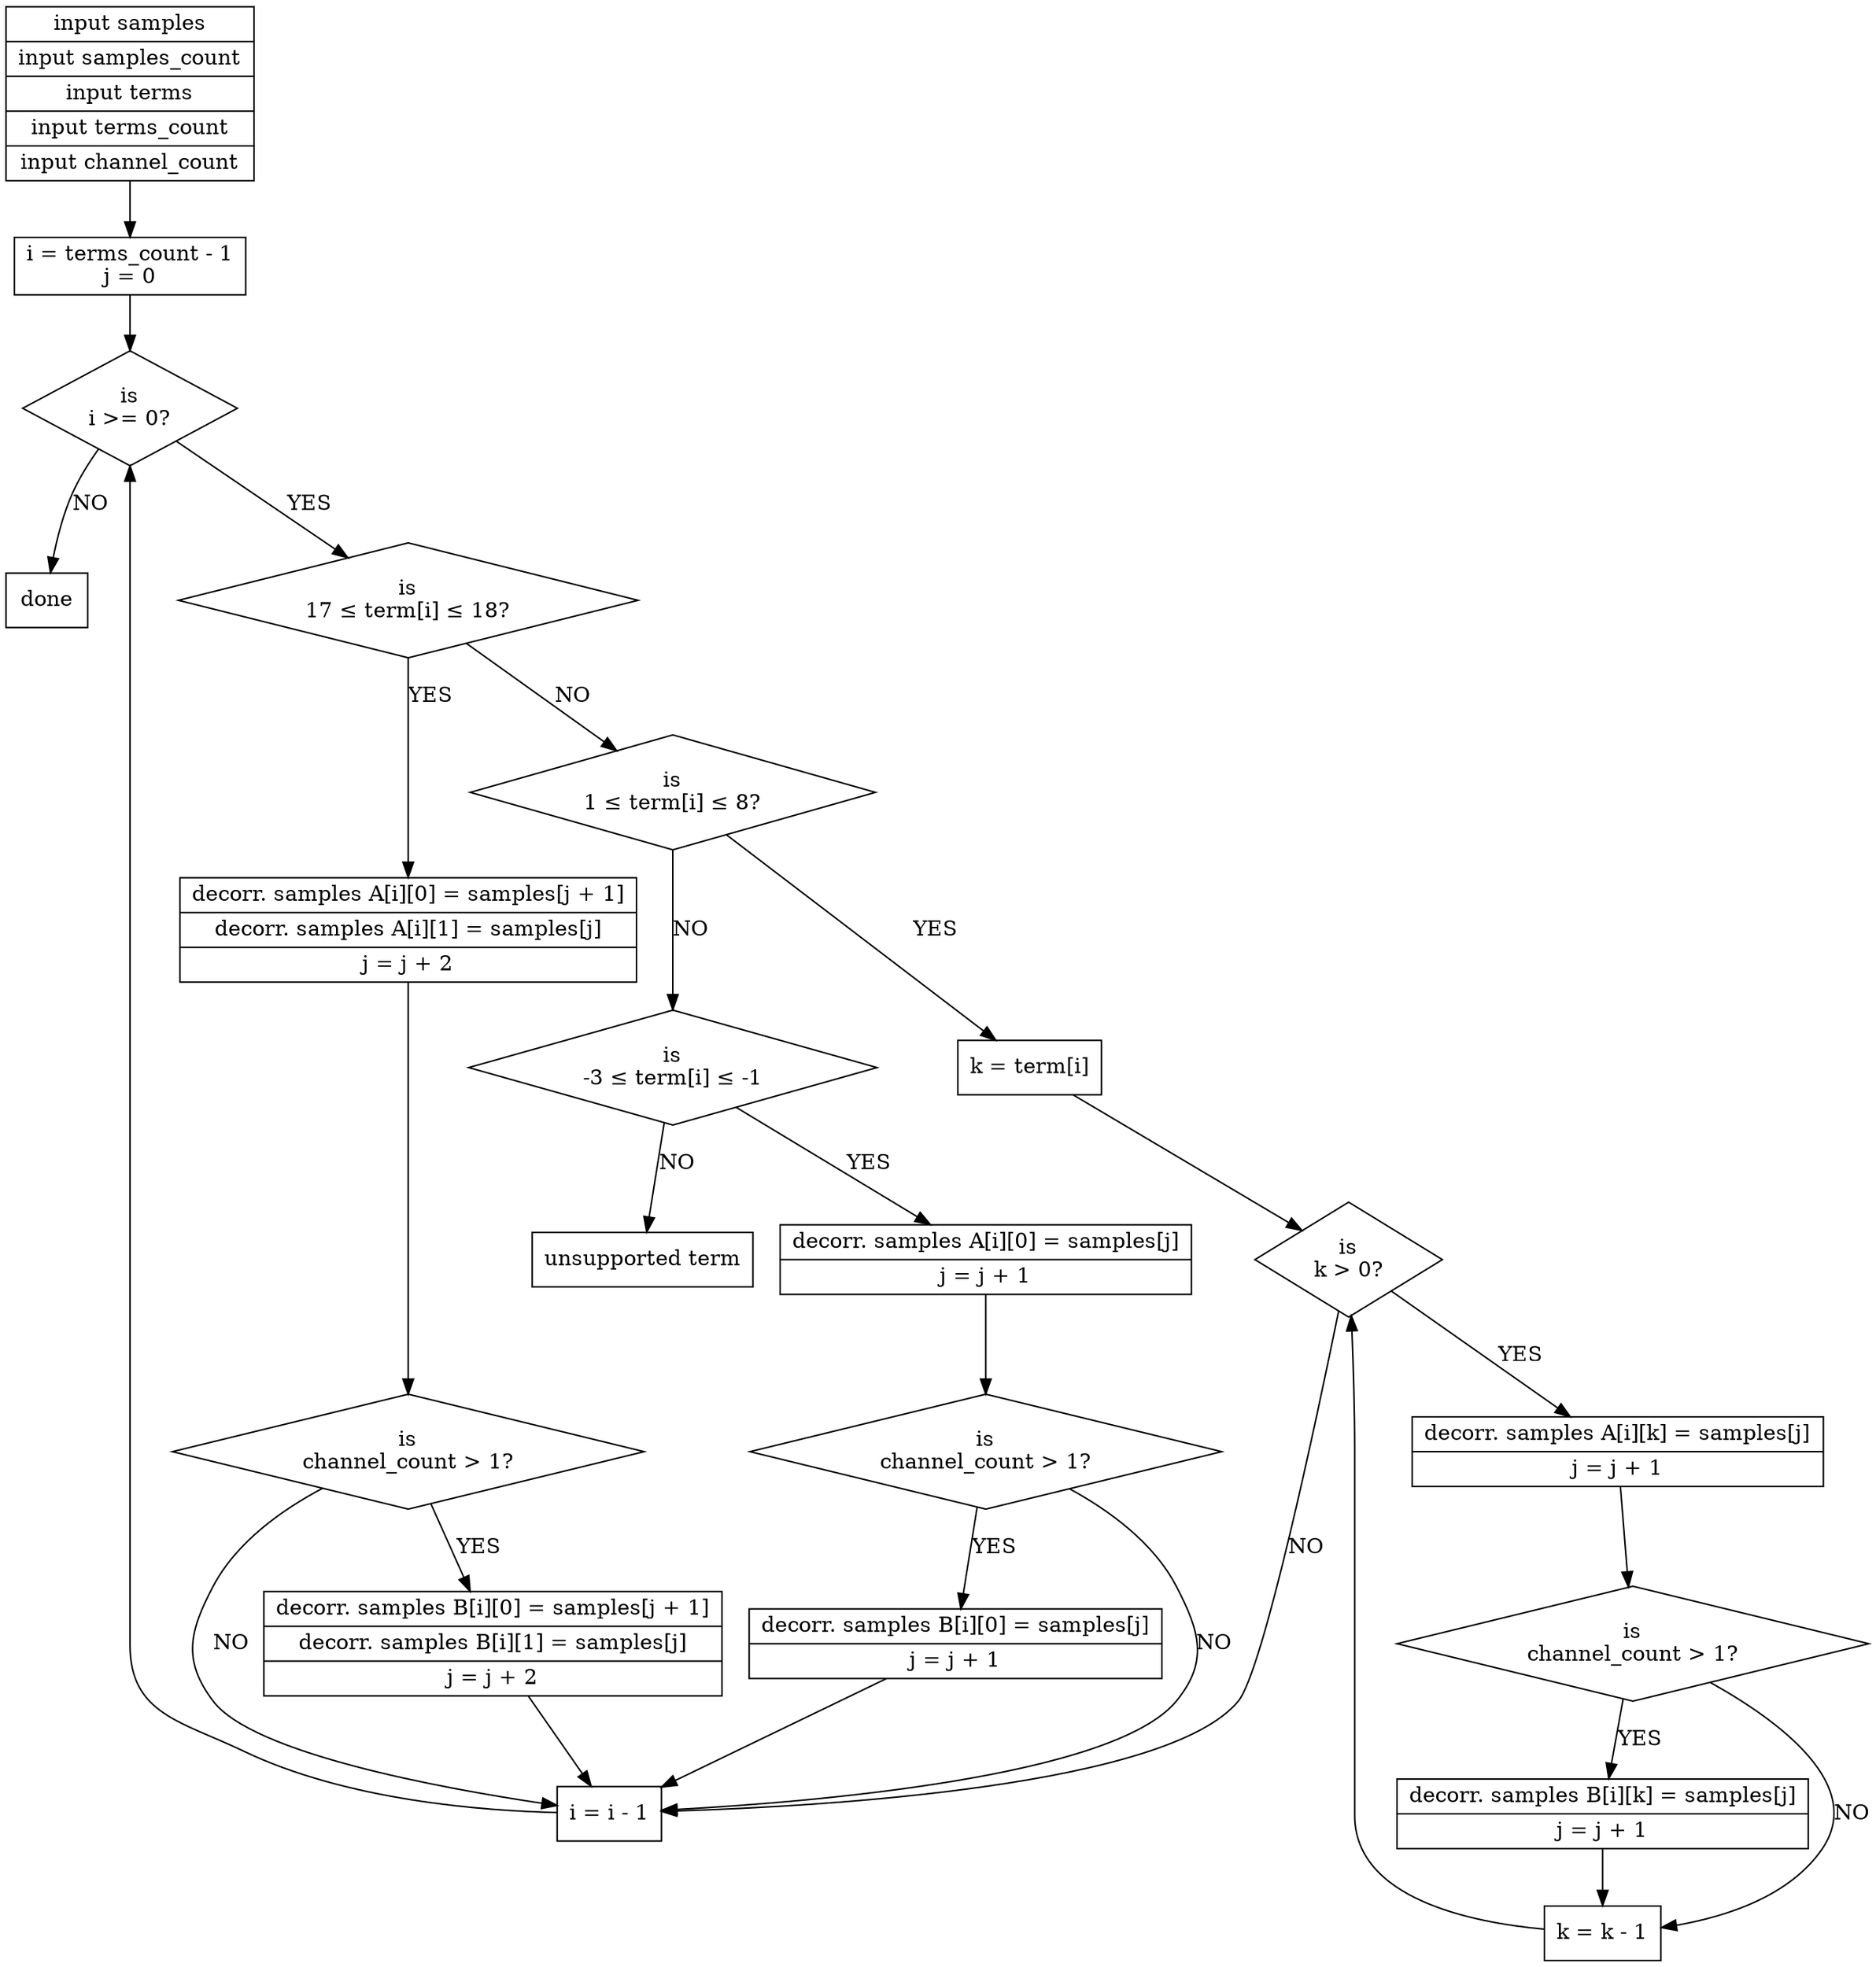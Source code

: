 digraph read_wavpack_samples {
  init [shape=record,label="{input samples|input samples_count|input terms|input terms_count|input channel_count}"];
  init_i [shape=box,label="i = terms_count - 1\nj = 0"];

  init -> init_i -> check_i;
  check_i [shape=diamond,label="is\ni >= 0?"];

  check_i -> done [label="NO"];
  check_i -> check_term_17_18 [label="YES"];

  decrement_i [shape=record,label="i = i - 1"];
  decrement_i -> check_i;

  check_term_17_18 [shape=diamond,label="is\n17 ≤ term[i] ≤ 18?"];
  update_17_18_mono [shape=record,label="{decorr. samples A[i][0] = samples[j + 1]|decorr. samples A[i][1] = samples[j]|j = j + 2}"];
  check_17_18_mono [shape=diamond,label="is\nchannel_count > 1?"];
  update_17_18_stereo [shape=record,label="{decorr. samples B[i][0] = samples[j + 1]|decorr. samples B[i][1] = samples[j]|j = j + 2}"];

  check_term_17_18 -> update_17_18_mono [label="YES"];
  check_term_17_18 -> check_term_1_8 [label="NO"];
  update_17_18_mono -> check_17_18_mono;
  check_17_18_mono -> update_17_18_stereo [label="YES"];
  check_17_18_mono -> decrement_i [label="NO"];
  update_17_18_stereo -> decrement_i;

  check_term_1_8 [shape=diamond,label="is\n1 ≤ term[i] ≤ 8?"];
  check_term_1_8 -> init_k [label="YES"];
  check_term_1_8 -> check_neg_term [label="NO"];

  init_k [shape=record,label="k = term[i]"];
  check_k [shape=diamond,label="is\nk > 0?"];
  check_k -> decrement_i [label="NO"];
  check_k -> update_k_mono [label="YES"];

  update_k_mono [shape=record,label="{decorr. samples A[i][k] = samples[j]|j = j + 1}"];
  update_k_mono -> check_k_stereo;
  check_k_stereo [shape=diamond,label="is\nchannel_count > 1?"];
  update_k_stereo [shape=record,label="{decorr. samples B[i][k] = samples[j]|j = j + 1}"];
  check_k_stereo -> update_k_stereo [label="YES"];
  check_k_stereo -> decrement_k [label="NO"];
  update_k_stereo -> decrement_k;

  decrement_k [shape=record,label="k = k - 1"];
  decrement_k -> check_k;

  init_k -> check_k;

  check_neg_term [shape=diamond,label="is\n-3 ≤ term[i] ≤ -1"];
  check_neg_term -> update_neg_mono [label="YES"];
  check_neg_term -> error [label="NO"];

  update_neg_mono [shape=record,label="{decorr. samples A[i][0] = samples[j]|j = j + 1}"];
  check_neg_stereo [shape=diamond,label="is\nchannel_count > 1?"];
  update_neg_stereo [shape=record,label="{decorr. samples B[i][0] = samples[j]|j = j + 1}"];

  update_neg_mono -> check_neg_stereo;
  check_neg_stereo -> update_neg_stereo [label="YES"];
  check_neg_stereo -> decrement_i [label="NO"];
  update_neg_stereo -> decrement_i;

  error [shape=box,label="unsupported term"];

  done [shape=box,label="done"];
}
